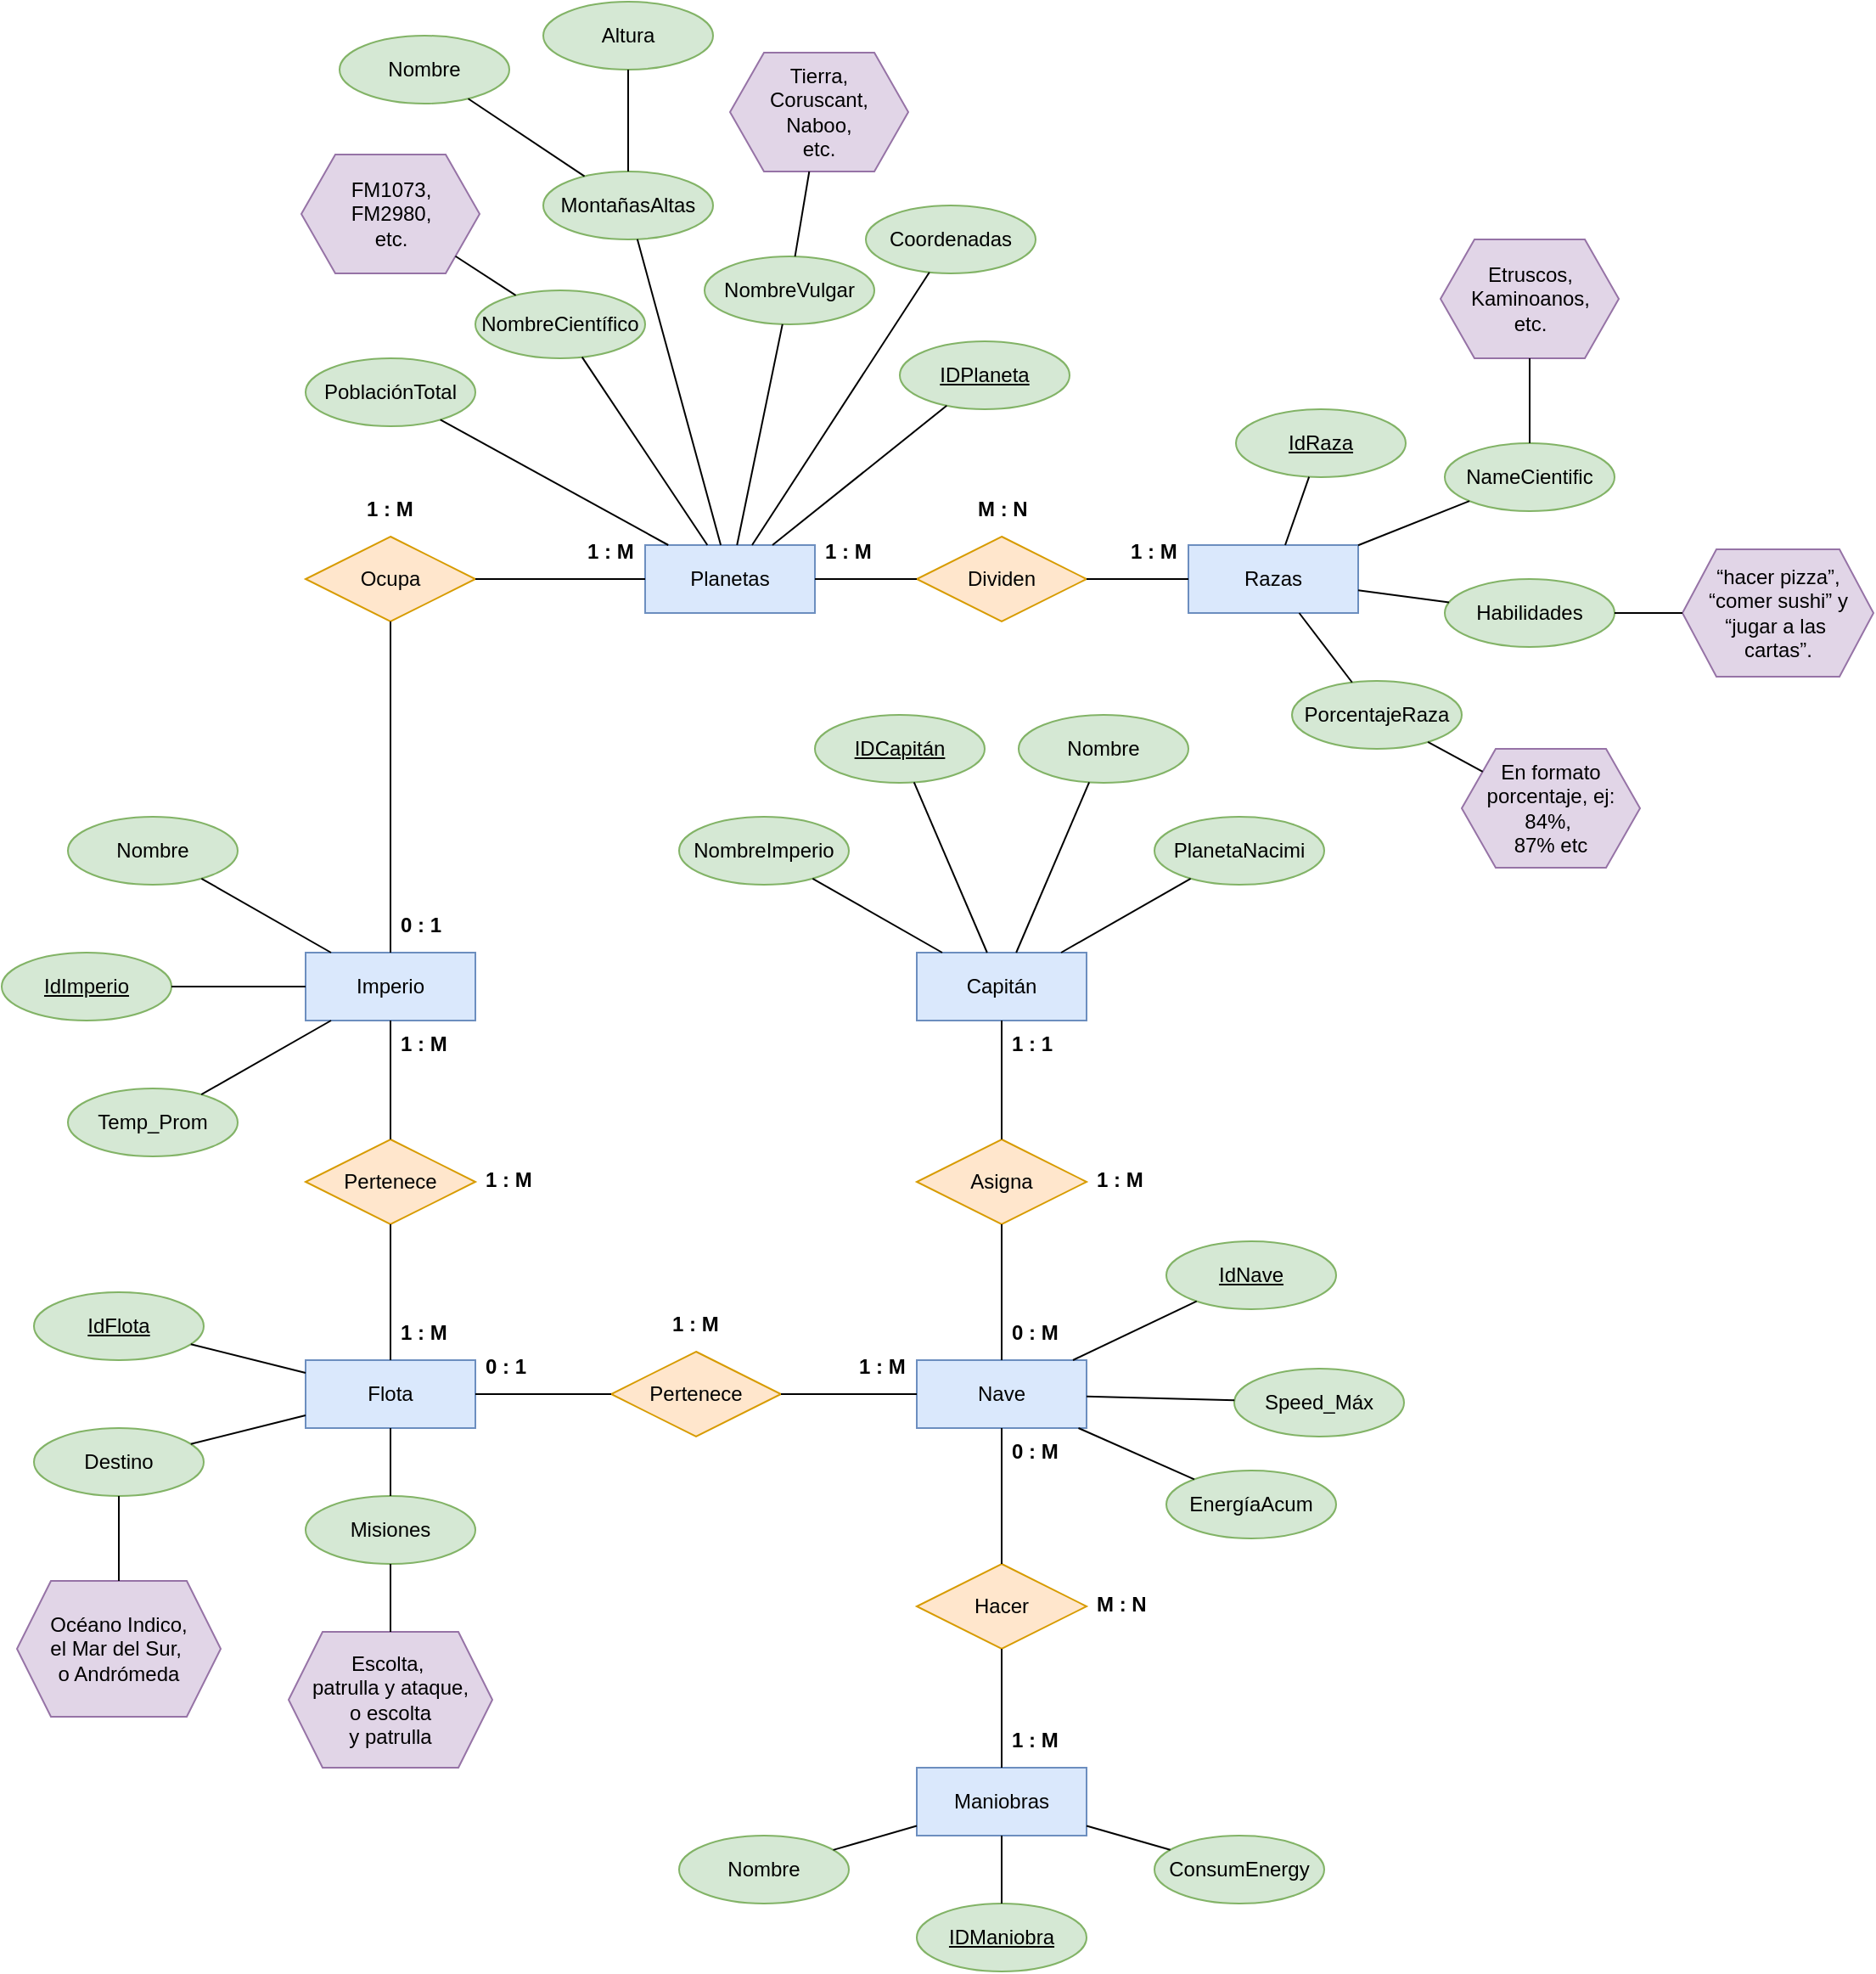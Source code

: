 <mxfile version="24.2.5" type="github">
  <diagram name="Página-1" id="hyANTCJ6QxDP82kSPv6y">
    <mxGraphModel dx="684" dy="1602" grid="1" gridSize="10" guides="1" tooltips="1" connect="1" arrows="1" fold="1" page="1" pageScale="1" pageWidth="827" pageHeight="1169" math="0" shadow="0">
      <root>
        <mxCell id="0" />
        <mxCell id="1" parent="0" />
        <mxCell id="G2CFWQGddvWYVBsFgRBB-1" value="Imperio" style="whiteSpace=wrap;html=1;align=center;fillColor=#dae8fc;strokeColor=#6c8ebf;" vertex="1" parent="1">
          <mxGeometry x="179" y="480" width="100" height="40" as="geometry" />
        </mxCell>
        <mxCell id="G2CFWQGddvWYVBsFgRBB-2" value="Flota" style="whiteSpace=wrap;html=1;align=center;fillColor=#dae8fc;strokeColor=#6c8ebf;" vertex="1" parent="1">
          <mxGeometry x="179" y="720" width="100" height="40" as="geometry" />
        </mxCell>
        <mxCell id="G2CFWQGddvWYVBsFgRBB-4" value="Capitán" style="whiteSpace=wrap;html=1;align=center;fillColor=#dae8fc;strokeColor=#6c8ebf;" vertex="1" parent="1">
          <mxGeometry x="539" y="480" width="100" height="40" as="geometry" />
        </mxCell>
        <mxCell id="G2CFWQGddvWYVBsFgRBB-5" value="Maniobras" style="whiteSpace=wrap;html=1;align=center;fillColor=#dae8fc;strokeColor=#6c8ebf;" vertex="1" parent="1">
          <mxGeometry x="539" y="960" width="100" height="40" as="geometry" />
        </mxCell>
        <mxCell id="G2CFWQGddvWYVBsFgRBB-6" value="Planetas" style="whiteSpace=wrap;html=1;align=center;fillColor=#dae8fc;strokeColor=#6c8ebf;" vertex="1" parent="1">
          <mxGeometry x="379" y="240" width="100" height="40" as="geometry" />
        </mxCell>
        <mxCell id="G2CFWQGddvWYVBsFgRBB-7" value="Razas" style="whiteSpace=wrap;html=1;align=center;fillColor=#dae8fc;strokeColor=#6c8ebf;" vertex="1" parent="1">
          <mxGeometry x="699" y="240" width="100" height="40" as="geometry" />
        </mxCell>
        <mxCell id="G2CFWQGddvWYVBsFgRBB-8" value="Nave" style="whiteSpace=wrap;html=1;align=center;fillColor=#dae8fc;strokeColor=#6c8ebf;" vertex="1" parent="1">
          <mxGeometry x="539" y="720" width="100" height="40" as="geometry" />
        </mxCell>
        <mxCell id="G2CFWQGddvWYVBsFgRBB-9" value="Pertenece" style="shape=rhombus;perimeter=rhombusPerimeter;whiteSpace=wrap;html=1;align=center;fillColor=#ffe6cc;strokeColor=#d79b00;" vertex="1" parent="1">
          <mxGeometry x="359" y="715" width="100" height="50" as="geometry" />
        </mxCell>
        <mxCell id="G2CFWQGddvWYVBsFgRBB-24" value="" style="endArrow=none;html=1;rounded=0;" edge="1" parent="1" source="G2CFWQGddvWYVBsFgRBB-2" target="G2CFWQGddvWYVBsFgRBB-9">
          <mxGeometry relative="1" as="geometry">
            <mxPoint x="379" y="780" as="sourcePoint" />
            <mxPoint x="539" y="780" as="targetPoint" />
          </mxGeometry>
        </mxCell>
        <mxCell id="G2CFWQGddvWYVBsFgRBB-26" value="" style="endArrow=none;html=1;rounded=0;" edge="1" parent="1" source="G2CFWQGddvWYVBsFgRBB-9" target="G2CFWQGddvWYVBsFgRBB-8">
          <mxGeometry relative="1" as="geometry">
            <mxPoint x="349" y="850" as="sourcePoint" />
            <mxPoint x="509" y="850" as="targetPoint" />
          </mxGeometry>
        </mxCell>
        <mxCell id="G2CFWQGddvWYVBsFgRBB-27" value="1 : M" style="text;strokeColor=none;fillColor=none;spacingLeft=4;spacingRight=4;overflow=hidden;rotatable=0;points=[[0,0.5],[1,0.5]];portConstraint=eastwest;fontSize=12;whiteSpace=wrap;html=1;fontStyle=1" vertex="1" parent="1">
          <mxGeometry x="389" y="685" width="40" height="30" as="geometry" />
        </mxCell>
        <mxCell id="G2CFWQGddvWYVBsFgRBB-28" value="1 : M" style="text;strokeColor=none;fillColor=none;spacingLeft=4;spacingRight=4;overflow=hidden;rotatable=0;points=[[0,0.5],[1,0.5]];portConstraint=eastwest;fontSize=12;whiteSpace=wrap;html=1;fontStyle=1" vertex="1" parent="1">
          <mxGeometry x="499" y="710" width="40" height="30" as="geometry" />
        </mxCell>
        <mxCell id="G2CFWQGddvWYVBsFgRBB-29" value="0 : 1" style="text;strokeColor=none;fillColor=none;spacingLeft=4;spacingRight=4;overflow=hidden;rotatable=0;points=[[0,0.5],[1,0.5]];portConstraint=eastwest;fontSize=12;whiteSpace=wrap;html=1;fontStyle=1" vertex="1" parent="1">
          <mxGeometry x="279" y="710" width="40" height="30" as="geometry" />
        </mxCell>
        <mxCell id="G2CFWQGddvWYVBsFgRBB-30" value="Pertenece" style="shape=rhombus;perimeter=rhombusPerimeter;whiteSpace=wrap;html=1;align=center;fillColor=#ffe6cc;strokeColor=#d79b00;" vertex="1" parent="1">
          <mxGeometry x="179" y="590" width="100" height="50" as="geometry" />
        </mxCell>
        <mxCell id="G2CFWQGddvWYVBsFgRBB-31" value="" style="endArrow=none;html=1;rounded=0;" edge="1" parent="1" source="G2CFWQGddvWYVBsFgRBB-2" target="G2CFWQGddvWYVBsFgRBB-30">
          <mxGeometry relative="1" as="geometry">
            <mxPoint x="259" y="890" as="sourcePoint" />
            <mxPoint x="419" y="890" as="targetPoint" />
          </mxGeometry>
        </mxCell>
        <mxCell id="G2CFWQGddvWYVBsFgRBB-33" value="" style="endArrow=none;html=1;rounded=0;" edge="1" parent="1" source="G2CFWQGddvWYVBsFgRBB-30" target="G2CFWQGddvWYVBsFgRBB-1">
          <mxGeometry relative="1" as="geometry">
            <mxPoint x="259" y="890" as="sourcePoint" />
            <mxPoint x="419" y="890" as="targetPoint" />
          </mxGeometry>
        </mxCell>
        <mxCell id="G2CFWQGddvWYVBsFgRBB-34" style="edgeStyle=orthogonalEdgeStyle;rounded=0;orthogonalLoop=1;jettySize=auto;html=1;exitX=0.5;exitY=1;exitDx=0;exitDy=0;" edge="1" parent="1" source="G2CFWQGddvWYVBsFgRBB-5" target="G2CFWQGddvWYVBsFgRBB-5">
          <mxGeometry relative="1" as="geometry" />
        </mxCell>
        <mxCell id="G2CFWQGddvWYVBsFgRBB-35" value="1 : M" style="text;strokeColor=none;fillColor=none;spacingLeft=4;spacingRight=4;overflow=hidden;rotatable=0;points=[[0,0.5],[1,0.5]];portConstraint=eastwest;fontSize=12;whiteSpace=wrap;html=1;fontStyle=1" vertex="1" parent="1">
          <mxGeometry x="279" y="600" width="40" height="30" as="geometry" />
        </mxCell>
        <mxCell id="G2CFWQGddvWYVBsFgRBB-36" value="1 : M" style="text;strokeColor=none;fillColor=none;spacingLeft=4;spacingRight=4;overflow=hidden;rotatable=0;points=[[0,0.5],[1,0.5]];portConstraint=eastwest;fontSize=12;whiteSpace=wrap;html=1;fontStyle=1" vertex="1" parent="1">
          <mxGeometry x="229" y="690" width="40" height="30" as="geometry" />
        </mxCell>
        <mxCell id="G2CFWQGddvWYVBsFgRBB-37" value="1 : M" style="text;strokeColor=none;fillColor=none;spacingLeft=4;spacingRight=4;overflow=hidden;rotatable=0;points=[[0,0.5],[1,0.5]];portConstraint=eastwest;fontSize=12;whiteSpace=wrap;html=1;fontStyle=1" vertex="1" parent="1">
          <mxGeometry x="229" y="520" width="40" height="30" as="geometry" />
        </mxCell>
        <mxCell id="G2CFWQGddvWYVBsFgRBB-38" value="Asigna" style="shape=rhombus;perimeter=rhombusPerimeter;whiteSpace=wrap;html=1;align=center;fillColor=#ffe6cc;strokeColor=#d79b00;" vertex="1" parent="1">
          <mxGeometry x="539" y="590" width="100" height="50" as="geometry" />
        </mxCell>
        <mxCell id="G2CFWQGddvWYVBsFgRBB-39" value="" style="endArrow=none;html=1;rounded=0;" edge="1" parent="1" source="G2CFWQGddvWYVBsFgRBB-4" target="G2CFWQGddvWYVBsFgRBB-38">
          <mxGeometry relative="1" as="geometry">
            <mxPoint x="369" y="580" as="sourcePoint" />
            <mxPoint x="529" y="580" as="targetPoint" />
          </mxGeometry>
        </mxCell>
        <mxCell id="G2CFWQGddvWYVBsFgRBB-40" value="" style="endArrow=none;html=1;rounded=0;" edge="1" parent="1" source="G2CFWQGddvWYVBsFgRBB-8" target="G2CFWQGddvWYVBsFgRBB-38">
          <mxGeometry relative="1" as="geometry">
            <mxPoint x="369" y="580" as="sourcePoint" />
            <mxPoint x="529" y="580" as="targetPoint" />
          </mxGeometry>
        </mxCell>
        <mxCell id="G2CFWQGddvWYVBsFgRBB-41" value="1 : M" style="text;strokeColor=none;fillColor=none;spacingLeft=4;spacingRight=4;overflow=hidden;rotatable=0;points=[[0,0.5],[1,0.5]];portConstraint=eastwest;fontSize=12;whiteSpace=wrap;html=1;fontStyle=1" vertex="1" parent="1">
          <mxGeometry x="639" y="600" width="40" height="30" as="geometry" />
        </mxCell>
        <mxCell id="G2CFWQGddvWYVBsFgRBB-42" value="0 : M" style="text;strokeColor=none;fillColor=none;spacingLeft=4;spacingRight=4;overflow=hidden;rotatable=0;points=[[0,0.5],[1,0.5]];portConstraint=eastwest;fontSize=12;whiteSpace=wrap;html=1;fontStyle=1" vertex="1" parent="1">
          <mxGeometry x="589" y="690" width="40" height="30" as="geometry" />
        </mxCell>
        <mxCell id="G2CFWQGddvWYVBsFgRBB-43" value="1 : 1" style="text;strokeColor=none;fillColor=none;spacingLeft=4;spacingRight=4;overflow=hidden;rotatable=0;points=[[0,0.5],[1,0.5]];portConstraint=eastwest;fontSize=12;whiteSpace=wrap;html=1;fontStyle=1" vertex="1" parent="1">
          <mxGeometry x="589" y="520" width="40" height="30" as="geometry" />
        </mxCell>
        <mxCell id="G2CFWQGddvWYVBsFgRBB-44" value="Hacer" style="shape=rhombus;perimeter=rhombusPerimeter;whiteSpace=wrap;html=1;align=center;fillColor=#ffe6cc;strokeColor=#d79b00;" vertex="1" parent="1">
          <mxGeometry x="539" y="840" width="100" height="50" as="geometry" />
        </mxCell>
        <mxCell id="G2CFWQGddvWYVBsFgRBB-46" value="" style="endArrow=none;html=1;rounded=0;" edge="1" parent="1" source="G2CFWQGddvWYVBsFgRBB-8" target="G2CFWQGddvWYVBsFgRBB-44">
          <mxGeometry relative="1" as="geometry">
            <mxPoint x="649" y="690" as="sourcePoint" />
            <mxPoint x="809" y="690" as="targetPoint" />
          </mxGeometry>
        </mxCell>
        <mxCell id="G2CFWQGddvWYVBsFgRBB-47" value="" style="endArrow=none;html=1;rounded=0;" edge="1" parent="1" source="G2CFWQGddvWYVBsFgRBB-44" target="G2CFWQGddvWYVBsFgRBB-5">
          <mxGeometry relative="1" as="geometry">
            <mxPoint x="649" y="670" as="sourcePoint" />
            <mxPoint x="809" y="670" as="targetPoint" />
          </mxGeometry>
        </mxCell>
        <mxCell id="G2CFWQGddvWYVBsFgRBB-48" value="M : N" style="text;strokeColor=none;fillColor=none;spacingLeft=4;spacingRight=4;overflow=hidden;rotatable=0;points=[[0,0.5],[1,0.5]];portConstraint=eastwest;fontSize=12;whiteSpace=wrap;html=1;fontStyle=1" vertex="1" parent="1">
          <mxGeometry x="639" y="850" width="40" height="30" as="geometry" />
        </mxCell>
        <mxCell id="G2CFWQGddvWYVBsFgRBB-49" value="1 : M" style="text;strokeColor=none;fillColor=none;spacingLeft=4;spacingRight=4;overflow=hidden;rotatable=0;points=[[0,0.5],[1,0.5]];portConstraint=eastwest;fontSize=12;whiteSpace=wrap;html=1;fontStyle=1" vertex="1" parent="1">
          <mxGeometry x="589" y="930" width="40" height="30" as="geometry" />
        </mxCell>
        <mxCell id="G2CFWQGddvWYVBsFgRBB-50" value="0 : M" style="text;strokeColor=none;fillColor=none;spacingLeft=4;spacingRight=4;overflow=hidden;rotatable=0;points=[[0,0.5],[1,0.5]];portConstraint=eastwest;fontSize=12;whiteSpace=wrap;html=1;fontStyle=1" vertex="1" parent="1">
          <mxGeometry x="589" y="760" width="40" height="30" as="geometry" />
        </mxCell>
        <mxCell id="G2CFWQGddvWYVBsFgRBB-51" value="Ocupa" style="shape=rhombus;perimeter=rhombusPerimeter;whiteSpace=wrap;html=1;align=center;fillColor=#ffe6cc;strokeColor=#d79b00;" vertex="1" parent="1">
          <mxGeometry x="179" y="235" width="100" height="50" as="geometry" />
        </mxCell>
        <mxCell id="G2CFWQGddvWYVBsFgRBB-52" value="" style="endArrow=none;html=1;rounded=0;" edge="1" parent="1" source="G2CFWQGddvWYVBsFgRBB-6" target="G2CFWQGddvWYVBsFgRBB-51">
          <mxGeometry relative="1" as="geometry">
            <mxPoint x="349" y="259" as="sourcePoint" />
            <mxPoint x="509" y="259" as="targetPoint" />
          </mxGeometry>
        </mxCell>
        <mxCell id="G2CFWQGddvWYVBsFgRBB-53" value="" style="endArrow=none;html=1;rounded=0;" edge="1" parent="1" source="G2CFWQGddvWYVBsFgRBB-51" target="G2CFWQGddvWYVBsFgRBB-1">
          <mxGeometry relative="1" as="geometry">
            <mxPoint x="249" y="420" as="sourcePoint" />
            <mxPoint x="409" y="420" as="targetPoint" />
          </mxGeometry>
        </mxCell>
        <mxCell id="G2CFWQGddvWYVBsFgRBB-54" value="1 : M" style="text;strokeColor=none;fillColor=none;spacingLeft=4;spacingRight=4;overflow=hidden;rotatable=0;points=[[0,0.5],[1,0.5]];portConstraint=eastwest;fontSize=12;whiteSpace=wrap;html=1;fontStyle=1" vertex="1" parent="1">
          <mxGeometry x="209" y="205" width="40" height="30" as="geometry" />
        </mxCell>
        <mxCell id="G2CFWQGddvWYVBsFgRBB-55" value="0 : 1" style="text;strokeColor=none;fillColor=none;spacingLeft=4;spacingRight=4;overflow=hidden;rotatable=0;points=[[0,0.5],[1,0.5]];portConstraint=eastwest;fontSize=12;whiteSpace=wrap;html=1;fontStyle=1" vertex="1" parent="1">
          <mxGeometry x="229" y="450" width="40" height="30" as="geometry" />
        </mxCell>
        <mxCell id="G2CFWQGddvWYVBsFgRBB-56" value="1 : M" style="text;strokeColor=none;fillColor=none;spacingLeft=4;spacingRight=4;overflow=hidden;rotatable=0;points=[[0,0.5],[1,0.5]];portConstraint=eastwest;fontSize=12;whiteSpace=wrap;html=1;fontStyle=1" vertex="1" parent="1">
          <mxGeometry x="339" y="230" width="40" height="30" as="geometry" />
        </mxCell>
        <mxCell id="G2CFWQGddvWYVBsFgRBB-57" value="Dividen" style="shape=rhombus;perimeter=rhombusPerimeter;whiteSpace=wrap;html=1;align=center;fillColor=#ffe6cc;strokeColor=#d79b00;" vertex="1" parent="1">
          <mxGeometry x="539" y="235" width="100" height="50" as="geometry" />
        </mxCell>
        <mxCell id="G2CFWQGddvWYVBsFgRBB-58" value="" style="endArrow=none;html=1;rounded=0;" edge="1" parent="1" source="G2CFWQGddvWYVBsFgRBB-6" target="G2CFWQGddvWYVBsFgRBB-57">
          <mxGeometry relative="1" as="geometry">
            <mxPoint x="459" y="279" as="sourcePoint" />
            <mxPoint x="619" y="279" as="targetPoint" />
          </mxGeometry>
        </mxCell>
        <mxCell id="G2CFWQGddvWYVBsFgRBB-59" value="" style="endArrow=none;html=1;rounded=0;" edge="1" parent="1" source="G2CFWQGddvWYVBsFgRBB-57" target="G2CFWQGddvWYVBsFgRBB-7">
          <mxGeometry relative="1" as="geometry">
            <mxPoint x="559" y="269" as="sourcePoint" />
            <mxPoint x="719" y="269" as="targetPoint" />
          </mxGeometry>
        </mxCell>
        <mxCell id="G2CFWQGddvWYVBsFgRBB-60" value="M : N" style="text;strokeColor=none;fillColor=none;spacingLeft=4;spacingRight=4;overflow=hidden;rotatable=0;points=[[0,0.5],[1,0.5]];portConstraint=eastwest;fontSize=12;whiteSpace=wrap;html=1;fontStyle=1" vertex="1" parent="1">
          <mxGeometry x="569" y="205" width="40" height="30" as="geometry" />
        </mxCell>
        <mxCell id="G2CFWQGddvWYVBsFgRBB-61" value="1 : M" style="text;strokeColor=none;fillColor=none;spacingLeft=4;spacingRight=4;overflow=hidden;rotatable=0;points=[[0,0.5],[1,0.5]];portConstraint=eastwest;fontSize=12;whiteSpace=wrap;html=1;fontStyle=1" vertex="1" parent="1">
          <mxGeometry x="659" y="230" width="40" height="30" as="geometry" />
        </mxCell>
        <mxCell id="G2CFWQGddvWYVBsFgRBB-62" value="1 : M" style="text;strokeColor=none;fillColor=none;spacingLeft=4;spacingRight=4;overflow=hidden;rotatable=0;points=[[0,0.5],[1,0.5]];portConstraint=eastwest;fontSize=12;whiteSpace=wrap;html=1;fontStyle=1" vertex="1" parent="1">
          <mxGeometry x="479" y="230" width="40" height="30" as="geometry" />
        </mxCell>
        <mxCell id="G2CFWQGddvWYVBsFgRBB-63" value="IdImperio" style="ellipse;whiteSpace=wrap;html=1;align=center;fontStyle=4;fillColor=#d5e8d4;strokeColor=#82b366;" vertex="1" parent="1">
          <mxGeometry y="480" width="100" height="40" as="geometry" />
        </mxCell>
        <mxCell id="G2CFWQGddvWYVBsFgRBB-64" value="Nombre" style="ellipse;whiteSpace=wrap;html=1;align=center;fillColor=#d5e8d4;strokeColor=#82b366;" vertex="1" parent="1">
          <mxGeometry x="39" y="400" width="100" height="40" as="geometry" />
        </mxCell>
        <mxCell id="G2CFWQGddvWYVBsFgRBB-65" value="Temp_Prom" style="ellipse;whiteSpace=wrap;html=1;align=center;fillColor=#d5e8d4;strokeColor=#82b366;" vertex="1" parent="1">
          <mxGeometry x="39" y="560" width="100" height="40" as="geometry" />
        </mxCell>
        <mxCell id="G2CFWQGddvWYVBsFgRBB-66" value="" style="endArrow=none;html=1;rounded=0;" edge="1" parent="1" source="G2CFWQGddvWYVBsFgRBB-64" target="G2CFWQGddvWYVBsFgRBB-1">
          <mxGeometry relative="1" as="geometry">
            <mxPoint x="109" y="510" as="sourcePoint" />
            <mxPoint x="269" y="510" as="targetPoint" />
          </mxGeometry>
        </mxCell>
        <mxCell id="G2CFWQGddvWYVBsFgRBB-67" value="" style="endArrow=none;html=1;rounded=0;" edge="1" parent="1" source="G2CFWQGddvWYVBsFgRBB-63" target="G2CFWQGddvWYVBsFgRBB-1">
          <mxGeometry relative="1" as="geometry">
            <mxPoint x="29" y="550" as="sourcePoint" />
            <mxPoint x="189" y="550" as="targetPoint" />
          </mxGeometry>
        </mxCell>
        <mxCell id="G2CFWQGddvWYVBsFgRBB-68" value="" style="endArrow=none;html=1;rounded=0;" edge="1" parent="1" source="G2CFWQGddvWYVBsFgRBB-65" target="G2CFWQGddvWYVBsFgRBB-1">
          <mxGeometry relative="1" as="geometry">
            <mxPoint x="29" y="550" as="sourcePoint" />
            <mxPoint x="189" y="550" as="targetPoint" />
          </mxGeometry>
        </mxCell>
        <mxCell id="G2CFWQGddvWYVBsFgRBB-69" value="Destino" style="ellipse;whiteSpace=wrap;html=1;align=center;fillColor=#d5e8d4;strokeColor=#82b366;" vertex="1" parent="1">
          <mxGeometry x="19" y="760" width="100" height="40" as="geometry" />
        </mxCell>
        <mxCell id="G2CFWQGddvWYVBsFgRBB-70" value="IdFlota" style="ellipse;whiteSpace=wrap;html=1;align=center;fontStyle=4;fillColor=#d5e8d4;strokeColor=#82b366;" vertex="1" parent="1">
          <mxGeometry x="19" y="680" width="100" height="40" as="geometry" />
        </mxCell>
        <mxCell id="G2CFWQGddvWYVBsFgRBB-71" value="Océano Indico,&lt;div&gt;el Mar del Sur,&amp;nbsp;&lt;/div&gt;&lt;div&gt;o Andrómeda&lt;/div&gt;" style="shape=hexagon;perimeter=hexagonPerimeter2;whiteSpace=wrap;html=1;fixedSize=1;fillColor=#e1d5e7;strokeColor=#9673a6;" vertex="1" parent="1">
          <mxGeometry x="9" y="850" width="120" height="80" as="geometry" />
        </mxCell>
        <mxCell id="G2CFWQGddvWYVBsFgRBB-72" value="" style="endArrow=none;html=1;rounded=0;" edge="1" parent="1" source="G2CFWQGddvWYVBsFgRBB-69" target="G2CFWQGddvWYVBsFgRBB-71">
          <mxGeometry relative="1" as="geometry">
            <mxPoint x="19" y="860" as="sourcePoint" />
            <mxPoint x="179" y="860" as="targetPoint" />
          </mxGeometry>
        </mxCell>
        <mxCell id="G2CFWQGddvWYVBsFgRBB-73" value="Misiones" style="ellipse;whiteSpace=wrap;html=1;align=center;fillColor=#d5e8d4;strokeColor=#82b366;" vertex="1" parent="1">
          <mxGeometry x="179" y="800" width="100" height="40" as="geometry" />
        </mxCell>
        <mxCell id="G2CFWQGddvWYVBsFgRBB-75" value="" style="endArrow=none;html=1;rounded=0;" edge="1" parent="1" source="G2CFWQGddvWYVBsFgRBB-70" target="G2CFWQGddvWYVBsFgRBB-2">
          <mxGeometry relative="1" as="geometry">
            <mxPoint x="119" y="750" as="sourcePoint" />
            <mxPoint x="279" y="750" as="targetPoint" />
          </mxGeometry>
        </mxCell>
        <mxCell id="G2CFWQGddvWYVBsFgRBB-77" value="" style="endArrow=none;html=1;rounded=0;" edge="1" parent="1" source="G2CFWQGddvWYVBsFgRBB-69" target="G2CFWQGddvWYVBsFgRBB-2">
          <mxGeometry relative="1" as="geometry">
            <mxPoint x="159" y="770" as="sourcePoint" />
            <mxPoint x="319" y="770" as="targetPoint" />
          </mxGeometry>
        </mxCell>
        <mxCell id="G2CFWQGddvWYVBsFgRBB-78" value="" style="endArrow=none;html=1;rounded=0;" edge="1" parent="1" source="G2CFWQGddvWYVBsFgRBB-73" target="G2CFWQGddvWYVBsFgRBB-2">
          <mxGeometry relative="1" as="geometry">
            <mxPoint x="159" y="770" as="sourcePoint" />
            <mxPoint x="319" y="770" as="targetPoint" />
          </mxGeometry>
        </mxCell>
        <mxCell id="G2CFWQGddvWYVBsFgRBB-79" value="Escolta,&amp;nbsp;&lt;div&gt;patrulla y ataque,&lt;div&gt;&amp;nbsp;o escolta&amp;nbsp;&lt;/div&gt;&lt;div&gt;y patrulla&lt;br&gt;&lt;/div&gt;&lt;/div&gt;" style="shape=hexagon;perimeter=hexagonPerimeter2;whiteSpace=wrap;html=1;fixedSize=1;fillColor=#e1d5e7;strokeColor=#9673a6;" vertex="1" parent="1">
          <mxGeometry x="169" y="880" width="120" height="80" as="geometry" />
        </mxCell>
        <mxCell id="G2CFWQGddvWYVBsFgRBB-80" value="" style="endArrow=none;html=1;rounded=0;" edge="1" parent="1" source="G2CFWQGddvWYVBsFgRBB-73" target="G2CFWQGddvWYVBsFgRBB-79">
          <mxGeometry relative="1" as="geometry">
            <mxPoint x="169" y="850" as="sourcePoint" />
            <mxPoint x="329" y="850" as="targetPoint" />
          </mxGeometry>
        </mxCell>
        <mxCell id="G2CFWQGddvWYVBsFgRBB-81" value="IdNave" style="ellipse;whiteSpace=wrap;html=1;align=center;fontStyle=4;fillColor=#d5e8d4;strokeColor=#82b366;" vertex="1" parent="1">
          <mxGeometry x="686" y="650" width="100" height="40" as="geometry" />
        </mxCell>
        <mxCell id="G2CFWQGddvWYVBsFgRBB-82" value="Speed_Máx" style="ellipse;whiteSpace=wrap;html=1;align=center;fillColor=#d5e8d4;strokeColor=#82b366;" vertex="1" parent="1">
          <mxGeometry x="726" y="725" width="100" height="40" as="geometry" />
        </mxCell>
        <mxCell id="G2CFWQGddvWYVBsFgRBB-83" value="" style="endArrow=none;html=1;rounded=0;" edge="1" parent="1" source="G2CFWQGddvWYVBsFgRBB-8" target="G2CFWQGddvWYVBsFgRBB-81">
          <mxGeometry relative="1" as="geometry">
            <mxPoint x="559" y="690" as="sourcePoint" />
            <mxPoint x="719" y="690" as="targetPoint" />
          </mxGeometry>
        </mxCell>
        <mxCell id="G2CFWQGddvWYVBsFgRBB-84" value="EnergíaAcum" style="ellipse;whiteSpace=wrap;html=1;align=center;fillColor=#d5e8d4;strokeColor=#82b366;" vertex="1" parent="1">
          <mxGeometry x="686" y="785" width="100" height="40" as="geometry" />
        </mxCell>
        <mxCell id="G2CFWQGddvWYVBsFgRBB-85" value="" style="endArrow=none;html=1;rounded=0;" edge="1" parent="1" source="G2CFWQGddvWYVBsFgRBB-8" target="G2CFWQGddvWYVBsFgRBB-82">
          <mxGeometry relative="1" as="geometry">
            <mxPoint x="559" y="800" as="sourcePoint" />
            <mxPoint x="719" y="800" as="targetPoint" />
          </mxGeometry>
        </mxCell>
        <mxCell id="G2CFWQGddvWYVBsFgRBB-86" value="" style="endArrow=none;html=1;rounded=0;" edge="1" parent="1" source="G2CFWQGddvWYVBsFgRBB-8" target="G2CFWQGddvWYVBsFgRBB-84">
          <mxGeometry relative="1" as="geometry">
            <mxPoint x="559" y="800" as="sourcePoint" />
            <mxPoint x="719" y="800" as="targetPoint" />
          </mxGeometry>
        </mxCell>
        <mxCell id="G2CFWQGddvWYVBsFgRBB-87" value="Nombre" style="ellipse;whiteSpace=wrap;html=1;align=center;fillColor=#d5e8d4;strokeColor=#82b366;" vertex="1" parent="1">
          <mxGeometry x="399" y="1000" width="100" height="40" as="geometry" />
        </mxCell>
        <mxCell id="G2CFWQGddvWYVBsFgRBB-88" value="IDManiobra" style="ellipse;whiteSpace=wrap;html=1;align=center;fontStyle=4;fillColor=#d5e8d4;strokeColor=#82b366;" vertex="1" parent="1">
          <mxGeometry x="539" y="1040" width="100" height="40" as="geometry" />
        </mxCell>
        <mxCell id="G2CFWQGddvWYVBsFgRBB-89" value="IDCapitán" style="ellipse;whiteSpace=wrap;html=1;align=center;fontStyle=4;fillColor=#d5e8d4;strokeColor=#82b366;" vertex="1" parent="1">
          <mxGeometry x="479" y="340" width="100" height="40" as="geometry" />
        </mxCell>
        <mxCell id="G2CFWQGddvWYVBsFgRBB-90" value="Nombre" style="ellipse;whiteSpace=wrap;html=1;align=center;fillColor=#d5e8d4;strokeColor=#82b366;" vertex="1" parent="1">
          <mxGeometry x="599" y="340" width="100" height="40" as="geometry" />
        </mxCell>
        <mxCell id="G2CFWQGddvWYVBsFgRBB-91" value="PlanetaNacimi" style="ellipse;whiteSpace=wrap;html=1;align=center;fillColor=#d5e8d4;strokeColor=#82b366;" vertex="1" parent="1">
          <mxGeometry x="679" y="400" width="100" height="40" as="geometry" />
        </mxCell>
        <mxCell id="G2CFWQGddvWYVBsFgRBB-92" value="NombreImperio" style="ellipse;whiteSpace=wrap;html=1;align=center;fillColor=#d5e8d4;strokeColor=#82b366;" vertex="1" parent="1">
          <mxGeometry x="399" y="400" width="100" height="40" as="geometry" />
        </mxCell>
        <mxCell id="G2CFWQGddvWYVBsFgRBB-95" value="" style="endArrow=none;html=1;rounded=0;" edge="1" parent="1" source="G2CFWQGddvWYVBsFgRBB-92" target="G2CFWQGddvWYVBsFgRBB-4">
          <mxGeometry relative="1" as="geometry">
            <mxPoint x="409" y="410" as="sourcePoint" />
            <mxPoint x="569" y="410" as="targetPoint" />
          </mxGeometry>
        </mxCell>
        <mxCell id="G2CFWQGddvWYVBsFgRBB-96" value="" style="endArrow=none;html=1;rounded=0;" edge="1" parent="1" source="G2CFWQGddvWYVBsFgRBB-89" target="G2CFWQGddvWYVBsFgRBB-4">
          <mxGeometry relative="1" as="geometry">
            <mxPoint x="409" y="410" as="sourcePoint" />
            <mxPoint x="569" y="410" as="targetPoint" />
          </mxGeometry>
        </mxCell>
        <mxCell id="G2CFWQGddvWYVBsFgRBB-97" value="" style="endArrow=none;html=1;rounded=0;" edge="1" parent="1" source="G2CFWQGddvWYVBsFgRBB-4" target="G2CFWQGddvWYVBsFgRBB-90">
          <mxGeometry relative="1" as="geometry">
            <mxPoint x="409" y="410" as="sourcePoint" />
            <mxPoint x="569" y="410" as="targetPoint" />
          </mxGeometry>
        </mxCell>
        <mxCell id="G2CFWQGddvWYVBsFgRBB-98" value="" style="endArrow=none;html=1;rounded=0;" edge="1" parent="1" source="G2CFWQGddvWYVBsFgRBB-4" target="G2CFWQGddvWYVBsFgRBB-91">
          <mxGeometry relative="1" as="geometry">
            <mxPoint x="409" y="410" as="sourcePoint" />
            <mxPoint x="569" y="410" as="targetPoint" />
          </mxGeometry>
        </mxCell>
        <mxCell id="G2CFWQGddvWYVBsFgRBB-107" value="ConsumEnergy" style="ellipse;whiteSpace=wrap;html=1;align=center;fillColor=#d5e8d4;strokeColor=#82b366;" vertex="1" parent="1">
          <mxGeometry x="679" y="1000" width="100" height="40" as="geometry" />
        </mxCell>
        <mxCell id="G2CFWQGddvWYVBsFgRBB-108" value="" style="endArrow=none;html=1;rounded=0;" edge="1" parent="1" source="G2CFWQGddvWYVBsFgRBB-87" target="G2CFWQGddvWYVBsFgRBB-5">
          <mxGeometry relative="1" as="geometry">
            <mxPoint x="499" y="1060" as="sourcePoint" />
            <mxPoint x="659" y="1060" as="targetPoint" />
          </mxGeometry>
        </mxCell>
        <mxCell id="G2CFWQGddvWYVBsFgRBB-109" value="" style="endArrow=none;html=1;rounded=0;" edge="1" parent="1" source="G2CFWQGddvWYVBsFgRBB-5" target="G2CFWQGddvWYVBsFgRBB-88">
          <mxGeometry relative="1" as="geometry">
            <mxPoint x="499" y="1060" as="sourcePoint" />
            <mxPoint x="659" y="1060" as="targetPoint" />
          </mxGeometry>
        </mxCell>
        <mxCell id="G2CFWQGddvWYVBsFgRBB-111" value="" style="endArrow=none;html=1;rounded=0;" edge="1" parent="1" source="G2CFWQGddvWYVBsFgRBB-5" target="G2CFWQGddvWYVBsFgRBB-107">
          <mxGeometry relative="1" as="geometry">
            <mxPoint x="499" y="1060" as="sourcePoint" />
            <mxPoint x="659" y="1060" as="targetPoint" />
          </mxGeometry>
        </mxCell>
        <mxCell id="G2CFWQGddvWYVBsFgRBB-112" value="IDPlaneta" style="ellipse;whiteSpace=wrap;html=1;align=center;fontStyle=4;fillColor=#d5e8d4;strokeColor=#82b366;" vertex="1" parent="1">
          <mxGeometry x="529" y="120" width="100" height="40" as="geometry" />
        </mxCell>
        <mxCell id="G2CFWQGddvWYVBsFgRBB-113" value="NombreCientífico" style="ellipse;whiteSpace=wrap;html=1;align=center;fillColor=#d5e8d4;strokeColor=#82b366;" vertex="1" parent="1">
          <mxGeometry x="279" y="90" width="100" height="40" as="geometry" />
        </mxCell>
        <mxCell id="G2CFWQGddvWYVBsFgRBB-114" value="PoblaciónTotal" style="ellipse;whiteSpace=wrap;html=1;align=center;fillColor=#d5e8d4;strokeColor=#82b366;" vertex="1" parent="1">
          <mxGeometry x="179" y="130" width="100" height="40" as="geometry" />
        </mxCell>
        <mxCell id="G2CFWQGddvWYVBsFgRBB-115" value="Coordenadas" style="ellipse;whiteSpace=wrap;html=1;align=center;fillColor=#d5e8d4;strokeColor=#82b366;" vertex="1" parent="1">
          <mxGeometry x="509" y="40" width="100" height="40" as="geometry" />
        </mxCell>
        <mxCell id="G2CFWQGddvWYVBsFgRBB-116" value="NombreVulgar" style="ellipse;whiteSpace=wrap;html=1;align=center;fillColor=#d5e8d4;strokeColor=#82b366;" vertex="1" parent="1">
          <mxGeometry x="414" y="70" width="100" height="40" as="geometry" />
        </mxCell>
        <mxCell id="G2CFWQGddvWYVBsFgRBB-117" value="" style="endArrow=none;html=1;rounded=0;" edge="1" parent="1" source="G2CFWQGddvWYVBsFgRBB-114" target="G2CFWQGddvWYVBsFgRBB-6">
          <mxGeometry relative="1" as="geometry">
            <mxPoint x="360" y="160" as="sourcePoint" />
            <mxPoint x="520" y="160" as="targetPoint" />
          </mxGeometry>
        </mxCell>
        <mxCell id="G2CFWQGddvWYVBsFgRBB-118" value="" style="endArrow=none;html=1;rounded=0;" edge="1" parent="1" source="G2CFWQGddvWYVBsFgRBB-113" target="G2CFWQGddvWYVBsFgRBB-6">
          <mxGeometry relative="1" as="geometry">
            <mxPoint x="380" y="120" as="sourcePoint" />
            <mxPoint x="540" y="120" as="targetPoint" />
          </mxGeometry>
        </mxCell>
        <mxCell id="G2CFWQGddvWYVBsFgRBB-119" value="" style="endArrow=none;html=1;rounded=0;" edge="1" parent="1" source="G2CFWQGddvWYVBsFgRBB-112" target="G2CFWQGddvWYVBsFgRBB-6">
          <mxGeometry relative="1" as="geometry">
            <mxPoint x="430" y="130" as="sourcePoint" />
            <mxPoint x="590" y="130" as="targetPoint" />
          </mxGeometry>
        </mxCell>
        <mxCell id="G2CFWQGddvWYVBsFgRBB-120" value="" style="endArrow=none;html=1;rounded=0;" edge="1" parent="1" source="G2CFWQGddvWYVBsFgRBB-6" target="G2CFWQGddvWYVBsFgRBB-115">
          <mxGeometry relative="1" as="geometry">
            <mxPoint x="450" y="180" as="sourcePoint" />
            <mxPoint x="610" y="180" as="targetPoint" />
          </mxGeometry>
        </mxCell>
        <mxCell id="G2CFWQGddvWYVBsFgRBB-121" value="" style="endArrow=none;html=1;rounded=0;" edge="1" parent="1" source="G2CFWQGddvWYVBsFgRBB-6" target="G2CFWQGddvWYVBsFgRBB-116">
          <mxGeometry relative="1" as="geometry">
            <mxPoint x="360" y="160" as="sourcePoint" />
            <mxPoint x="520" y="160" as="targetPoint" />
          </mxGeometry>
        </mxCell>
        <mxCell id="G2CFWQGddvWYVBsFgRBB-122" value="MontañasAltas" style="ellipse;whiteSpace=wrap;html=1;align=center;fillColor=#d5e8d4;strokeColor=#82b366;" vertex="1" parent="1">
          <mxGeometry x="319" y="20" width="100" height="40" as="geometry" />
        </mxCell>
        <mxCell id="G2CFWQGddvWYVBsFgRBB-123" value="FM1073,&lt;div&gt;FM2980,&lt;/div&gt;&lt;div&gt;etc.&lt;/div&gt;" style="shape=hexagon;perimeter=hexagonPerimeter2;whiteSpace=wrap;html=1;fixedSize=1;fillColor=#e1d5e7;strokeColor=#9673a6;" vertex="1" parent="1">
          <mxGeometry x="176.5" y="10" width="105" height="70" as="geometry" />
        </mxCell>
        <mxCell id="G2CFWQGddvWYVBsFgRBB-124" value="" style="endArrow=none;html=1;rounded=0;" edge="1" parent="1" source="G2CFWQGddvWYVBsFgRBB-123" target="G2CFWQGddvWYVBsFgRBB-113">
          <mxGeometry relative="1" as="geometry">
            <mxPoint x="310" y="160" as="sourcePoint" />
            <mxPoint x="470" y="160" as="targetPoint" />
          </mxGeometry>
        </mxCell>
        <mxCell id="G2CFWQGddvWYVBsFgRBB-125" value="Tierra,&lt;div&gt;Coruscant,&lt;/div&gt;&lt;div&gt;Naboo,&lt;/div&gt;&lt;div&gt;etc.&lt;/div&gt;" style="shape=hexagon;perimeter=hexagonPerimeter2;whiteSpace=wrap;html=1;fixedSize=1;fillColor=#e1d5e7;strokeColor=#9673a6;" vertex="1" parent="1">
          <mxGeometry x="429" y="-50" width="105" height="70" as="geometry" />
        </mxCell>
        <mxCell id="G2CFWQGddvWYVBsFgRBB-126" value="" style="endArrow=none;html=1;rounded=0;" edge="1" parent="1" source="G2CFWQGddvWYVBsFgRBB-116" target="G2CFWQGddvWYVBsFgRBB-125">
          <mxGeometry relative="1" as="geometry">
            <mxPoint x="390" y="160" as="sourcePoint" />
            <mxPoint x="550" y="160" as="targetPoint" />
          </mxGeometry>
        </mxCell>
        <mxCell id="G2CFWQGddvWYVBsFgRBB-127" value="" style="endArrow=none;html=1;rounded=0;" edge="1" parent="1" source="G2CFWQGddvWYVBsFgRBB-6" target="G2CFWQGddvWYVBsFgRBB-122">
          <mxGeometry relative="1" as="geometry">
            <mxPoint x="540" y="190" as="sourcePoint" />
            <mxPoint x="700" y="190" as="targetPoint" />
          </mxGeometry>
        </mxCell>
        <mxCell id="G2CFWQGddvWYVBsFgRBB-128" value="Nombre" style="ellipse;whiteSpace=wrap;html=1;align=center;fillColor=#d5e8d4;strokeColor=#82b366;" vertex="1" parent="1">
          <mxGeometry x="199" y="-60" width="100" height="40" as="geometry" />
        </mxCell>
        <mxCell id="G2CFWQGddvWYVBsFgRBB-129" value="Altura" style="ellipse;whiteSpace=wrap;html=1;align=center;fillColor=#d5e8d4;strokeColor=#82b366;" vertex="1" parent="1">
          <mxGeometry x="319" y="-80" width="100" height="40" as="geometry" />
        </mxCell>
        <mxCell id="G2CFWQGddvWYVBsFgRBB-130" value="" style="endArrow=none;html=1;rounded=0;" edge="1" parent="1" source="G2CFWQGddvWYVBsFgRBB-128" target="G2CFWQGddvWYVBsFgRBB-122">
          <mxGeometry relative="1" as="geometry">
            <mxPoint x="290" y="-50" as="sourcePoint" />
            <mxPoint x="450" y="-50" as="targetPoint" />
          </mxGeometry>
        </mxCell>
        <mxCell id="G2CFWQGddvWYVBsFgRBB-131" value="" style="endArrow=none;html=1;rounded=0;" edge="1" parent="1" source="G2CFWQGddvWYVBsFgRBB-129" target="G2CFWQGddvWYVBsFgRBB-122">
          <mxGeometry relative="1" as="geometry">
            <mxPoint x="360" y="-50" as="sourcePoint" />
            <mxPoint x="520" y="-50" as="targetPoint" />
          </mxGeometry>
        </mxCell>
        <mxCell id="G2CFWQGddvWYVBsFgRBB-132" value="IdRaza" style="ellipse;whiteSpace=wrap;html=1;align=center;fontStyle=4;fillColor=#d5e8d4;strokeColor=#82b366;" vertex="1" parent="1">
          <mxGeometry x="727" y="160" width="100" height="40" as="geometry" />
        </mxCell>
        <mxCell id="G2CFWQGddvWYVBsFgRBB-133" value="NameCientific" style="ellipse;whiteSpace=wrap;html=1;align=center;fillColor=#d5e8d4;strokeColor=#82b366;" vertex="1" parent="1">
          <mxGeometry x="850" y="180" width="100" height="40" as="geometry" />
        </mxCell>
        <mxCell id="G2CFWQGddvWYVBsFgRBB-134" value="" style="endArrow=none;html=1;rounded=0;" edge="1" parent="1" source="G2CFWQGddvWYVBsFgRBB-7" target="G2CFWQGddvWYVBsFgRBB-132">
          <mxGeometry relative="1" as="geometry">
            <mxPoint x="680" y="210" as="sourcePoint" />
            <mxPoint x="840" y="210" as="targetPoint" />
          </mxGeometry>
        </mxCell>
        <mxCell id="G2CFWQGddvWYVBsFgRBB-135" value="" style="endArrow=none;html=1;rounded=0;" edge="1" parent="1" source="G2CFWQGddvWYVBsFgRBB-7" target="G2CFWQGddvWYVBsFgRBB-133">
          <mxGeometry relative="1" as="geometry">
            <mxPoint x="850" y="320" as="sourcePoint" />
            <mxPoint x="1010" y="320" as="targetPoint" />
          </mxGeometry>
        </mxCell>
        <mxCell id="G2CFWQGddvWYVBsFgRBB-136" value="Habilidades" style="ellipse;whiteSpace=wrap;html=1;align=center;fillColor=#d5e8d4;strokeColor=#82b366;" vertex="1" parent="1">
          <mxGeometry x="850" y="260" width="100" height="40" as="geometry" />
        </mxCell>
        <mxCell id="G2CFWQGddvWYVBsFgRBB-137" value="PorcentajeRaza" style="ellipse;whiteSpace=wrap;html=1;align=center;fillColor=#d5e8d4;strokeColor=#82b366;" vertex="1" parent="1">
          <mxGeometry x="760" y="320" width="100" height="40" as="geometry" />
        </mxCell>
        <mxCell id="G2CFWQGddvWYVBsFgRBB-138" value="" style="endArrow=none;html=1;rounded=0;" edge="1" parent="1" source="G2CFWQGddvWYVBsFgRBB-7" target="G2CFWQGddvWYVBsFgRBB-136">
          <mxGeometry relative="1" as="geometry">
            <mxPoint x="770" y="300" as="sourcePoint" />
            <mxPoint x="930" y="300" as="targetPoint" />
          </mxGeometry>
        </mxCell>
        <mxCell id="G2CFWQGddvWYVBsFgRBB-139" value="" style="endArrow=none;html=1;rounded=0;" edge="1" parent="1" source="G2CFWQGddvWYVBsFgRBB-7" target="G2CFWQGddvWYVBsFgRBB-137">
          <mxGeometry relative="1" as="geometry">
            <mxPoint x="800" y="310" as="sourcePoint" />
            <mxPoint x="960" y="310" as="targetPoint" />
          </mxGeometry>
        </mxCell>
        <mxCell id="G2CFWQGddvWYVBsFgRBB-141" value="Etruscos,&lt;div&gt;Kaminoanos,&lt;/div&gt;&lt;div&gt;etc.&lt;/div&gt;" style="shape=hexagon;perimeter=hexagonPerimeter2;whiteSpace=wrap;html=1;fixedSize=1;fillColor=#e1d5e7;strokeColor=#9673a6;" vertex="1" parent="1">
          <mxGeometry x="847.5" y="60" width="105" height="70" as="geometry" />
        </mxCell>
        <mxCell id="G2CFWQGddvWYVBsFgRBB-142" value="" style="endArrow=none;html=1;rounded=0;" edge="1" parent="1" source="G2CFWQGddvWYVBsFgRBB-141" target="G2CFWQGddvWYVBsFgRBB-133">
          <mxGeometry relative="1" as="geometry">
            <mxPoint x="880" y="160" as="sourcePoint" />
            <mxPoint x="1040" y="160" as="targetPoint" />
          </mxGeometry>
        </mxCell>
        <mxCell id="G2CFWQGddvWYVBsFgRBB-143" value="En formato porcentaje, ej: 84%,&amp;nbsp;&lt;div&gt;87% etc&lt;/div&gt;" style="shape=hexagon;perimeter=hexagonPerimeter2;whiteSpace=wrap;html=1;fixedSize=1;fillColor=#e1d5e7;strokeColor=#9673a6;" vertex="1" parent="1">
          <mxGeometry x="860" y="360" width="105" height="70" as="geometry" />
        </mxCell>
        <mxCell id="G2CFWQGddvWYVBsFgRBB-144" value="" style="endArrow=none;html=1;rounded=0;" edge="1" parent="1" source="G2CFWQGddvWYVBsFgRBB-137" target="G2CFWQGddvWYVBsFgRBB-143">
          <mxGeometry relative="1" as="geometry">
            <mxPoint x="780" y="390" as="sourcePoint" />
            <mxPoint x="940" y="390" as="targetPoint" />
          </mxGeometry>
        </mxCell>
        <mxCell id="G2CFWQGddvWYVBsFgRBB-145" value="“hacer pizza”, “comer sushi” y “jugar a las&amp;nbsp;&lt;div&gt;cartas”.&lt;/div&gt;" style="shape=hexagon;perimeter=hexagonPerimeter2;whiteSpace=wrap;html=1;fixedSize=1;fillColor=#e1d5e7;strokeColor=#9673a6;" vertex="1" parent="1">
          <mxGeometry x="990" y="242.5" width="112.5" height="75" as="geometry" />
        </mxCell>
        <mxCell id="G2CFWQGddvWYVBsFgRBB-146" value="" style="endArrow=none;html=1;rounded=0;" edge="1" parent="1" source="G2CFWQGddvWYVBsFgRBB-136" target="G2CFWQGddvWYVBsFgRBB-145">
          <mxGeometry relative="1" as="geometry">
            <mxPoint x="940" y="340" as="sourcePoint" />
            <mxPoint x="1100" y="340" as="targetPoint" />
          </mxGeometry>
        </mxCell>
      </root>
    </mxGraphModel>
  </diagram>
</mxfile>
